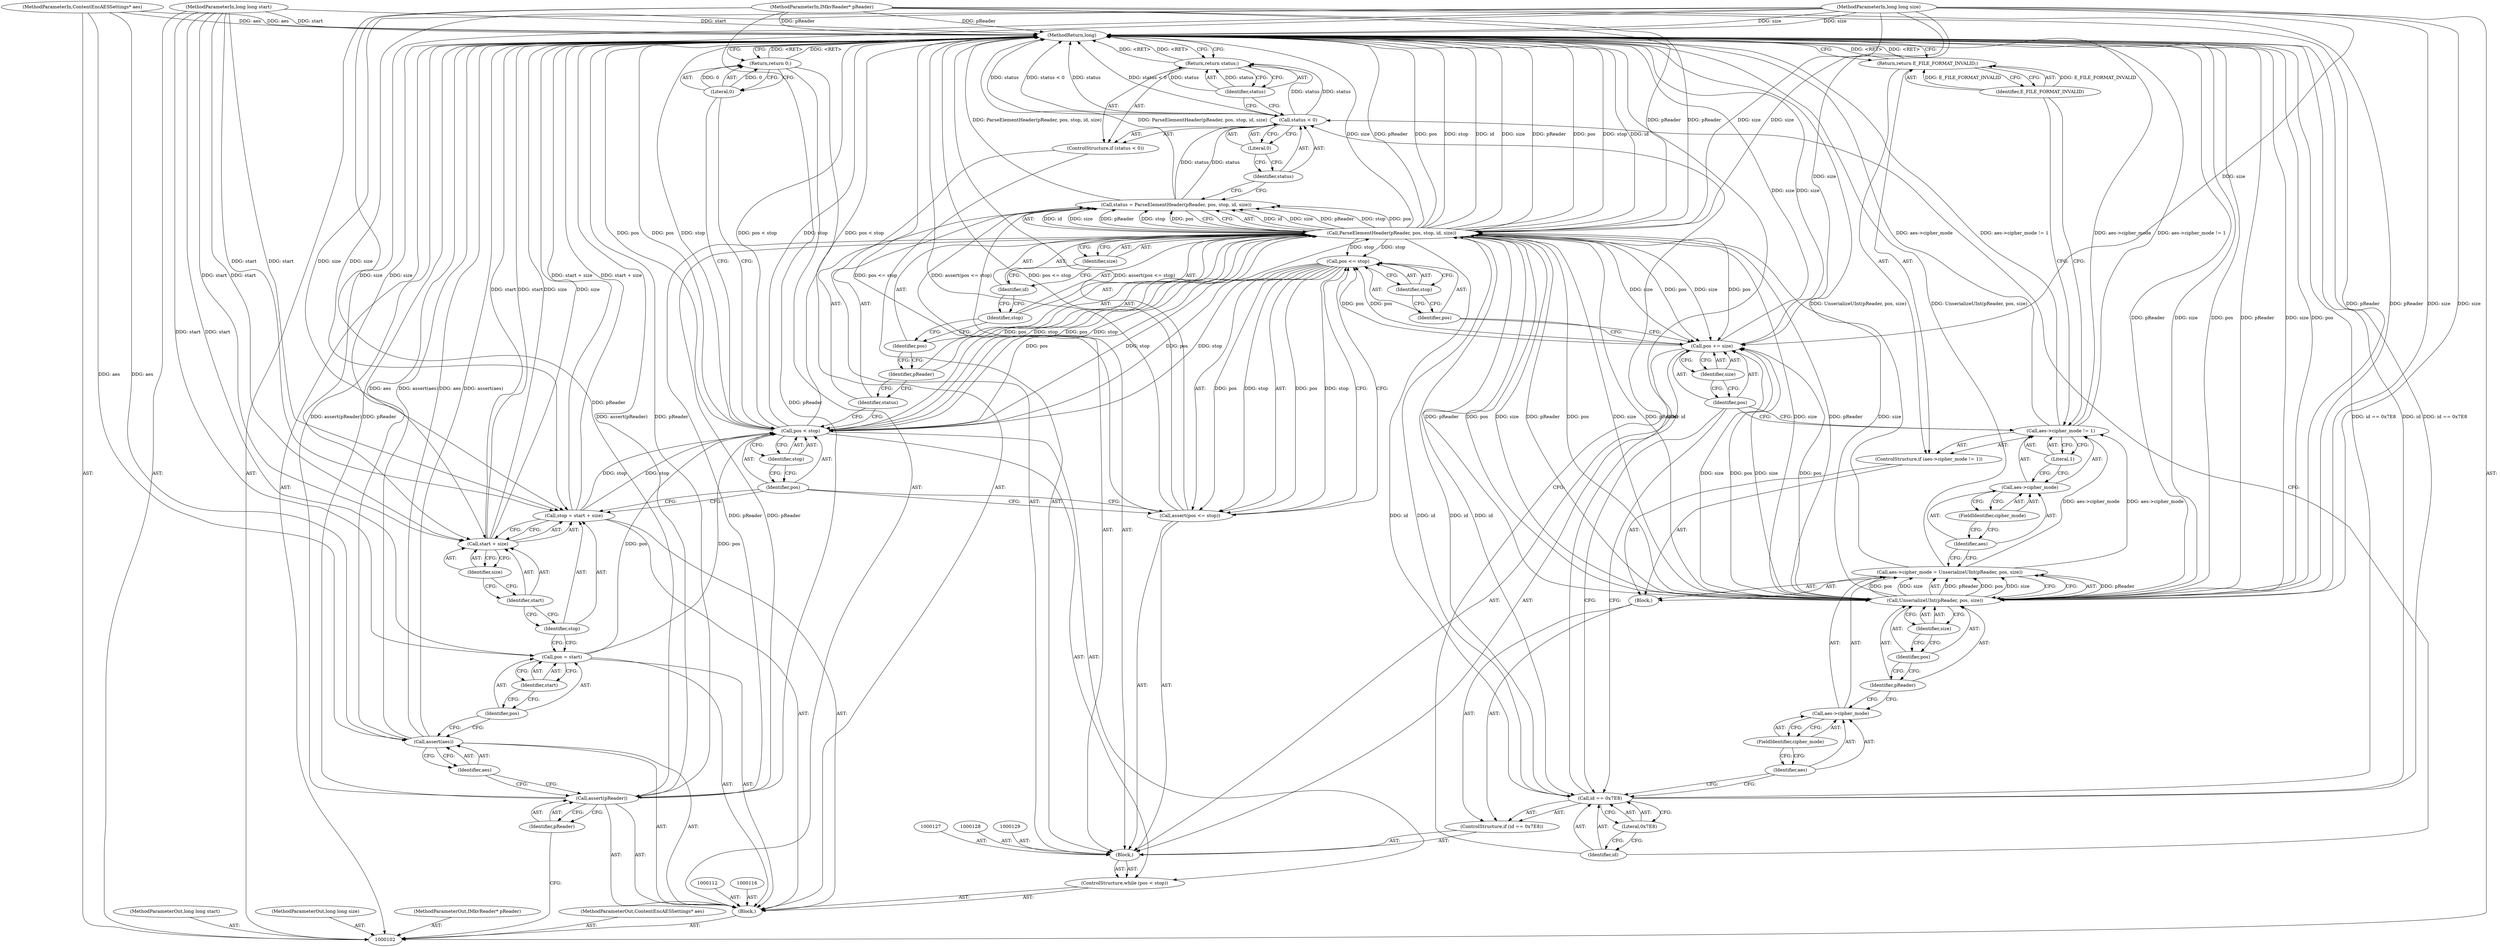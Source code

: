 digraph "1_Android_cc274e2abe8b2a6698a5c47d8aa4bb45f1f9538d_47" {
"1000174" [label="(MethodReturn,long)"];
"1000122" [label="(ControlStructure,while (pos < stop))"];
"1000125" [label="(Identifier,stop)"];
"1000123" [label="(Call,pos < stop)"];
"1000124" [label="(Identifier,pos)"];
"1000126" [label="(Block,)"];
"1000130" [label="(Call,status = ParseElementHeader(pReader, pos, stop, id, size))"];
"1000131" [label="(Identifier,status)"];
"1000132" [label="(Call,ParseElementHeader(pReader, pos, stop, id, size))"];
"1000133" [label="(Identifier,pReader)"];
"1000134" [label="(Identifier,pos)"];
"1000135" [label="(Identifier,stop)"];
"1000136" [label="(Identifier,id)"];
"1000137" [label="(Identifier,size)"];
"1000138" [label="(ControlStructure,if (status < 0))"];
"1000141" [label="(Literal,0)"];
"1000139" [label="(Call,status < 0)"];
"1000140" [label="(Identifier,status)"];
"1000142" [label="(Return,return status;)"];
"1000143" [label="(Identifier,status)"];
"1000144" [label="(ControlStructure,if (id == 0x7E8))"];
"1000147" [label="(Literal,0x7E8)"];
"1000148" [label="(Block,)"];
"1000145" [label="(Call,id == 0x7E8)"];
"1000146" [label="(Identifier,id)"];
"1000152" [label="(FieldIdentifier,cipher_mode)"];
"1000153" [label="(Call,UnserializeUInt(pReader, pos, size))"];
"1000154" [label="(Identifier,pReader)"];
"1000155" [label="(Identifier,pos)"];
"1000156" [label="(Identifier,size)"];
"1000149" [label="(Call,aes->cipher_mode = UnserializeUInt(pReader, pos, size))"];
"1000150" [label="(Call,aes->cipher_mode)"];
"1000151" [label="(Identifier,aes)"];
"1000157" [label="(ControlStructure,if (aes->cipher_mode != 1))"];
"1000161" [label="(FieldIdentifier,cipher_mode)"];
"1000162" [label="(Literal,1)"];
"1000158" [label="(Call,aes->cipher_mode != 1)"];
"1000159" [label="(Call,aes->cipher_mode)"];
"1000160" [label="(Identifier,aes)"];
"1000163" [label="(Return,return E_FILE_FORMAT_INVALID;)"];
"1000164" [label="(Identifier,E_FILE_FORMAT_INVALID)"];
"1000103" [label="(MethodParameterIn,long long start)"];
"1000243" [label="(MethodParameterOut,long long start)"];
"1000104" [label="(MethodParameterIn,long long size)"];
"1000244" [label="(MethodParameterOut,long long size)"];
"1000105" [label="(MethodParameterIn,IMkvReader* pReader)"];
"1000245" [label="(MethodParameterOut,IMkvReader* pReader)"];
"1000167" [label="(Identifier,size)"];
"1000165" [label="(Call,pos += size)"];
"1000166" [label="(Identifier,pos)"];
"1000169" [label="(Call,pos <= stop)"];
"1000170" [label="(Identifier,pos)"];
"1000171" [label="(Identifier,stop)"];
"1000168" [label="(Call,assert(pos <= stop))"];
"1000173" [label="(Literal,0)"];
"1000172" [label="(Return,return 0;)"];
"1000106" [label="(MethodParameterIn,ContentEncAESSettings* aes)"];
"1000246" [label="(MethodParameterOut,ContentEncAESSettings* aes)"];
"1000107" [label="(Block,)"];
"1000108" [label="(Call,assert(pReader))"];
"1000109" [label="(Identifier,pReader)"];
"1000110" [label="(Call,assert(aes))"];
"1000111" [label="(Identifier,aes)"];
"1000113" [label="(Call,pos = start)"];
"1000114" [label="(Identifier,pos)"];
"1000115" [label="(Identifier,start)"];
"1000117" [label="(Call,stop = start + size)"];
"1000118" [label="(Identifier,stop)"];
"1000119" [label="(Call,start + size)"];
"1000120" [label="(Identifier,start)"];
"1000121" [label="(Identifier,size)"];
"1000174" -> "1000102"  [label="AST: "];
"1000174" -> "1000142"  [label="CFG: "];
"1000174" -> "1000163"  [label="CFG: "];
"1000174" -> "1000172"  [label="CFG: "];
"1000142" -> "1000174"  [label="DDG: <RET>"];
"1000172" -> "1000174"  [label="DDG: <RET>"];
"1000163" -> "1000174"  [label="DDG: <RET>"];
"1000123" -> "1000174"  [label="DDG: stop"];
"1000123" -> "1000174"  [label="DDG: pos < stop"];
"1000123" -> "1000174"  [label="DDG: pos"];
"1000108" -> "1000174"  [label="DDG: assert(pReader)"];
"1000108" -> "1000174"  [label="DDG: pReader"];
"1000168" -> "1000174"  [label="DDG: pos <= stop"];
"1000168" -> "1000174"  [label="DDG: assert(pos <= stop)"];
"1000104" -> "1000174"  [label="DDG: size"];
"1000105" -> "1000174"  [label="DDG: pReader"];
"1000139" -> "1000174"  [label="DDG: status"];
"1000139" -> "1000174"  [label="DDG: status < 0"];
"1000119" -> "1000174"  [label="DDG: size"];
"1000119" -> "1000174"  [label="DDG: start"];
"1000149" -> "1000174"  [label="DDG: UnserializeUInt(pReader, pos, size)"];
"1000132" -> "1000174"  [label="DDG: pReader"];
"1000132" -> "1000174"  [label="DDG: pos"];
"1000132" -> "1000174"  [label="DDG: stop"];
"1000132" -> "1000174"  [label="DDG: id"];
"1000132" -> "1000174"  [label="DDG: size"];
"1000153" -> "1000174"  [label="DDG: pReader"];
"1000153" -> "1000174"  [label="DDG: size"];
"1000153" -> "1000174"  [label="DDG: pos"];
"1000117" -> "1000174"  [label="DDG: start + size"];
"1000145" -> "1000174"  [label="DDG: id"];
"1000145" -> "1000174"  [label="DDG: id == 0x7E8"];
"1000110" -> "1000174"  [label="DDG: aes"];
"1000110" -> "1000174"  [label="DDG: assert(aes)"];
"1000158" -> "1000174"  [label="DDG: aes->cipher_mode"];
"1000158" -> "1000174"  [label="DDG: aes->cipher_mode != 1"];
"1000130" -> "1000174"  [label="DDG: ParseElementHeader(pReader, pos, stop, id, size)"];
"1000165" -> "1000174"  [label="DDG: size"];
"1000103" -> "1000174"  [label="DDG: start"];
"1000106" -> "1000174"  [label="DDG: aes"];
"1000122" -> "1000107"  [label="AST: "];
"1000123" -> "1000122"  [label="AST: "];
"1000126" -> "1000122"  [label="AST: "];
"1000125" -> "1000123"  [label="AST: "];
"1000125" -> "1000124"  [label="CFG: "];
"1000123" -> "1000125"  [label="CFG: "];
"1000123" -> "1000122"  [label="AST: "];
"1000123" -> "1000125"  [label="CFG: "];
"1000124" -> "1000123"  [label="AST: "];
"1000125" -> "1000123"  [label="AST: "];
"1000131" -> "1000123"  [label="CFG: "];
"1000173" -> "1000123"  [label="CFG: "];
"1000123" -> "1000174"  [label="DDG: stop"];
"1000123" -> "1000174"  [label="DDG: pos < stop"];
"1000123" -> "1000174"  [label="DDG: pos"];
"1000113" -> "1000123"  [label="DDG: pos"];
"1000169" -> "1000123"  [label="DDG: pos"];
"1000169" -> "1000123"  [label="DDG: stop"];
"1000117" -> "1000123"  [label="DDG: stop"];
"1000123" -> "1000132"  [label="DDG: pos"];
"1000123" -> "1000132"  [label="DDG: stop"];
"1000124" -> "1000123"  [label="AST: "];
"1000124" -> "1000168"  [label="CFG: "];
"1000124" -> "1000117"  [label="CFG: "];
"1000125" -> "1000124"  [label="CFG: "];
"1000126" -> "1000122"  [label="AST: "];
"1000127" -> "1000126"  [label="AST: "];
"1000128" -> "1000126"  [label="AST: "];
"1000129" -> "1000126"  [label="AST: "];
"1000130" -> "1000126"  [label="AST: "];
"1000138" -> "1000126"  [label="AST: "];
"1000144" -> "1000126"  [label="AST: "];
"1000165" -> "1000126"  [label="AST: "];
"1000168" -> "1000126"  [label="AST: "];
"1000130" -> "1000126"  [label="AST: "];
"1000130" -> "1000132"  [label="CFG: "];
"1000131" -> "1000130"  [label="AST: "];
"1000132" -> "1000130"  [label="AST: "];
"1000140" -> "1000130"  [label="CFG: "];
"1000130" -> "1000174"  [label="DDG: ParseElementHeader(pReader, pos, stop, id, size)"];
"1000132" -> "1000130"  [label="DDG: id"];
"1000132" -> "1000130"  [label="DDG: size"];
"1000132" -> "1000130"  [label="DDG: pReader"];
"1000132" -> "1000130"  [label="DDG: stop"];
"1000132" -> "1000130"  [label="DDG: pos"];
"1000130" -> "1000139"  [label="DDG: status"];
"1000131" -> "1000130"  [label="AST: "];
"1000131" -> "1000123"  [label="CFG: "];
"1000133" -> "1000131"  [label="CFG: "];
"1000132" -> "1000130"  [label="AST: "];
"1000132" -> "1000137"  [label="CFG: "];
"1000133" -> "1000132"  [label="AST: "];
"1000134" -> "1000132"  [label="AST: "];
"1000135" -> "1000132"  [label="AST: "];
"1000136" -> "1000132"  [label="AST: "];
"1000137" -> "1000132"  [label="AST: "];
"1000130" -> "1000132"  [label="CFG: "];
"1000132" -> "1000174"  [label="DDG: pReader"];
"1000132" -> "1000174"  [label="DDG: pos"];
"1000132" -> "1000174"  [label="DDG: stop"];
"1000132" -> "1000174"  [label="DDG: id"];
"1000132" -> "1000174"  [label="DDG: size"];
"1000132" -> "1000130"  [label="DDG: id"];
"1000132" -> "1000130"  [label="DDG: size"];
"1000132" -> "1000130"  [label="DDG: pReader"];
"1000132" -> "1000130"  [label="DDG: stop"];
"1000132" -> "1000130"  [label="DDG: pos"];
"1000153" -> "1000132"  [label="DDG: pReader"];
"1000153" -> "1000132"  [label="DDG: size"];
"1000108" -> "1000132"  [label="DDG: pReader"];
"1000105" -> "1000132"  [label="DDG: pReader"];
"1000123" -> "1000132"  [label="DDG: pos"];
"1000123" -> "1000132"  [label="DDG: stop"];
"1000145" -> "1000132"  [label="DDG: id"];
"1000104" -> "1000132"  [label="DDG: size"];
"1000132" -> "1000145"  [label="DDG: id"];
"1000132" -> "1000153"  [label="DDG: pReader"];
"1000132" -> "1000153"  [label="DDG: pos"];
"1000132" -> "1000153"  [label="DDG: size"];
"1000132" -> "1000165"  [label="DDG: size"];
"1000132" -> "1000165"  [label="DDG: pos"];
"1000132" -> "1000169"  [label="DDG: stop"];
"1000133" -> "1000132"  [label="AST: "];
"1000133" -> "1000131"  [label="CFG: "];
"1000134" -> "1000133"  [label="CFG: "];
"1000134" -> "1000132"  [label="AST: "];
"1000134" -> "1000133"  [label="CFG: "];
"1000135" -> "1000134"  [label="CFG: "];
"1000135" -> "1000132"  [label="AST: "];
"1000135" -> "1000134"  [label="CFG: "];
"1000136" -> "1000135"  [label="CFG: "];
"1000136" -> "1000132"  [label="AST: "];
"1000136" -> "1000135"  [label="CFG: "];
"1000137" -> "1000136"  [label="CFG: "];
"1000137" -> "1000132"  [label="AST: "];
"1000137" -> "1000136"  [label="CFG: "];
"1000132" -> "1000137"  [label="CFG: "];
"1000138" -> "1000126"  [label="AST: "];
"1000139" -> "1000138"  [label="AST: "];
"1000142" -> "1000138"  [label="AST: "];
"1000141" -> "1000139"  [label="AST: "];
"1000141" -> "1000140"  [label="CFG: "];
"1000139" -> "1000141"  [label="CFG: "];
"1000139" -> "1000138"  [label="AST: "];
"1000139" -> "1000141"  [label="CFG: "];
"1000140" -> "1000139"  [label="AST: "];
"1000141" -> "1000139"  [label="AST: "];
"1000143" -> "1000139"  [label="CFG: "];
"1000146" -> "1000139"  [label="CFG: "];
"1000139" -> "1000174"  [label="DDG: status"];
"1000139" -> "1000174"  [label="DDG: status < 0"];
"1000130" -> "1000139"  [label="DDG: status"];
"1000139" -> "1000142"  [label="DDG: status"];
"1000140" -> "1000139"  [label="AST: "];
"1000140" -> "1000130"  [label="CFG: "];
"1000141" -> "1000140"  [label="CFG: "];
"1000142" -> "1000138"  [label="AST: "];
"1000142" -> "1000143"  [label="CFG: "];
"1000143" -> "1000142"  [label="AST: "];
"1000174" -> "1000142"  [label="CFG: "];
"1000142" -> "1000174"  [label="DDG: <RET>"];
"1000143" -> "1000142"  [label="DDG: status"];
"1000139" -> "1000142"  [label="DDG: status"];
"1000143" -> "1000142"  [label="AST: "];
"1000143" -> "1000139"  [label="CFG: "];
"1000142" -> "1000143"  [label="CFG: "];
"1000143" -> "1000142"  [label="DDG: status"];
"1000144" -> "1000126"  [label="AST: "];
"1000145" -> "1000144"  [label="AST: "];
"1000148" -> "1000144"  [label="AST: "];
"1000147" -> "1000145"  [label="AST: "];
"1000147" -> "1000146"  [label="CFG: "];
"1000145" -> "1000147"  [label="CFG: "];
"1000148" -> "1000144"  [label="AST: "];
"1000149" -> "1000148"  [label="AST: "];
"1000157" -> "1000148"  [label="AST: "];
"1000145" -> "1000144"  [label="AST: "];
"1000145" -> "1000147"  [label="CFG: "];
"1000146" -> "1000145"  [label="AST: "];
"1000147" -> "1000145"  [label="AST: "];
"1000151" -> "1000145"  [label="CFG: "];
"1000166" -> "1000145"  [label="CFG: "];
"1000145" -> "1000174"  [label="DDG: id"];
"1000145" -> "1000174"  [label="DDG: id == 0x7E8"];
"1000145" -> "1000132"  [label="DDG: id"];
"1000132" -> "1000145"  [label="DDG: id"];
"1000146" -> "1000145"  [label="AST: "];
"1000146" -> "1000139"  [label="CFG: "];
"1000147" -> "1000146"  [label="CFG: "];
"1000152" -> "1000150"  [label="AST: "];
"1000152" -> "1000151"  [label="CFG: "];
"1000150" -> "1000152"  [label="CFG: "];
"1000153" -> "1000149"  [label="AST: "];
"1000153" -> "1000156"  [label="CFG: "];
"1000154" -> "1000153"  [label="AST: "];
"1000155" -> "1000153"  [label="AST: "];
"1000156" -> "1000153"  [label="AST: "];
"1000149" -> "1000153"  [label="CFG: "];
"1000153" -> "1000174"  [label="DDG: pReader"];
"1000153" -> "1000174"  [label="DDG: size"];
"1000153" -> "1000174"  [label="DDG: pos"];
"1000153" -> "1000132"  [label="DDG: pReader"];
"1000153" -> "1000132"  [label="DDG: size"];
"1000153" -> "1000149"  [label="DDG: pReader"];
"1000153" -> "1000149"  [label="DDG: pos"];
"1000153" -> "1000149"  [label="DDG: size"];
"1000132" -> "1000153"  [label="DDG: pReader"];
"1000132" -> "1000153"  [label="DDG: pos"];
"1000132" -> "1000153"  [label="DDG: size"];
"1000105" -> "1000153"  [label="DDG: pReader"];
"1000104" -> "1000153"  [label="DDG: size"];
"1000153" -> "1000165"  [label="DDG: size"];
"1000153" -> "1000165"  [label="DDG: pos"];
"1000154" -> "1000153"  [label="AST: "];
"1000154" -> "1000150"  [label="CFG: "];
"1000155" -> "1000154"  [label="CFG: "];
"1000155" -> "1000153"  [label="AST: "];
"1000155" -> "1000154"  [label="CFG: "];
"1000156" -> "1000155"  [label="CFG: "];
"1000156" -> "1000153"  [label="AST: "];
"1000156" -> "1000155"  [label="CFG: "];
"1000153" -> "1000156"  [label="CFG: "];
"1000149" -> "1000148"  [label="AST: "];
"1000149" -> "1000153"  [label="CFG: "];
"1000150" -> "1000149"  [label="AST: "];
"1000153" -> "1000149"  [label="AST: "];
"1000160" -> "1000149"  [label="CFG: "];
"1000149" -> "1000174"  [label="DDG: UnserializeUInt(pReader, pos, size)"];
"1000153" -> "1000149"  [label="DDG: pReader"];
"1000153" -> "1000149"  [label="DDG: pos"];
"1000153" -> "1000149"  [label="DDG: size"];
"1000149" -> "1000158"  [label="DDG: aes->cipher_mode"];
"1000150" -> "1000149"  [label="AST: "];
"1000150" -> "1000152"  [label="CFG: "];
"1000151" -> "1000150"  [label="AST: "];
"1000152" -> "1000150"  [label="AST: "];
"1000154" -> "1000150"  [label="CFG: "];
"1000151" -> "1000150"  [label="AST: "];
"1000151" -> "1000145"  [label="CFG: "];
"1000152" -> "1000151"  [label="CFG: "];
"1000157" -> "1000148"  [label="AST: "];
"1000158" -> "1000157"  [label="AST: "];
"1000163" -> "1000157"  [label="AST: "];
"1000161" -> "1000159"  [label="AST: "];
"1000161" -> "1000160"  [label="CFG: "];
"1000159" -> "1000161"  [label="CFG: "];
"1000162" -> "1000158"  [label="AST: "];
"1000162" -> "1000159"  [label="CFG: "];
"1000158" -> "1000162"  [label="CFG: "];
"1000158" -> "1000157"  [label="AST: "];
"1000158" -> "1000162"  [label="CFG: "];
"1000159" -> "1000158"  [label="AST: "];
"1000162" -> "1000158"  [label="AST: "];
"1000164" -> "1000158"  [label="CFG: "];
"1000166" -> "1000158"  [label="CFG: "];
"1000158" -> "1000174"  [label="DDG: aes->cipher_mode"];
"1000158" -> "1000174"  [label="DDG: aes->cipher_mode != 1"];
"1000149" -> "1000158"  [label="DDG: aes->cipher_mode"];
"1000159" -> "1000158"  [label="AST: "];
"1000159" -> "1000161"  [label="CFG: "];
"1000160" -> "1000159"  [label="AST: "];
"1000161" -> "1000159"  [label="AST: "];
"1000162" -> "1000159"  [label="CFG: "];
"1000160" -> "1000159"  [label="AST: "];
"1000160" -> "1000149"  [label="CFG: "];
"1000161" -> "1000160"  [label="CFG: "];
"1000163" -> "1000157"  [label="AST: "];
"1000163" -> "1000164"  [label="CFG: "];
"1000164" -> "1000163"  [label="AST: "];
"1000174" -> "1000163"  [label="CFG: "];
"1000163" -> "1000174"  [label="DDG: <RET>"];
"1000164" -> "1000163"  [label="DDG: E_FILE_FORMAT_INVALID"];
"1000164" -> "1000163"  [label="AST: "];
"1000164" -> "1000158"  [label="CFG: "];
"1000163" -> "1000164"  [label="CFG: "];
"1000164" -> "1000163"  [label="DDG: E_FILE_FORMAT_INVALID"];
"1000103" -> "1000102"  [label="AST: "];
"1000103" -> "1000174"  [label="DDG: start"];
"1000103" -> "1000113"  [label="DDG: start"];
"1000103" -> "1000117"  [label="DDG: start"];
"1000103" -> "1000119"  [label="DDG: start"];
"1000243" -> "1000102"  [label="AST: "];
"1000104" -> "1000102"  [label="AST: "];
"1000104" -> "1000174"  [label="DDG: size"];
"1000104" -> "1000117"  [label="DDG: size"];
"1000104" -> "1000119"  [label="DDG: size"];
"1000104" -> "1000132"  [label="DDG: size"];
"1000104" -> "1000153"  [label="DDG: size"];
"1000104" -> "1000165"  [label="DDG: size"];
"1000244" -> "1000102"  [label="AST: "];
"1000105" -> "1000102"  [label="AST: "];
"1000105" -> "1000174"  [label="DDG: pReader"];
"1000105" -> "1000108"  [label="DDG: pReader"];
"1000105" -> "1000132"  [label="DDG: pReader"];
"1000105" -> "1000153"  [label="DDG: pReader"];
"1000245" -> "1000102"  [label="AST: "];
"1000167" -> "1000165"  [label="AST: "];
"1000167" -> "1000166"  [label="CFG: "];
"1000165" -> "1000167"  [label="CFG: "];
"1000165" -> "1000126"  [label="AST: "];
"1000165" -> "1000167"  [label="CFG: "];
"1000166" -> "1000165"  [label="AST: "];
"1000167" -> "1000165"  [label="AST: "];
"1000170" -> "1000165"  [label="CFG: "];
"1000165" -> "1000174"  [label="DDG: size"];
"1000153" -> "1000165"  [label="DDG: size"];
"1000153" -> "1000165"  [label="DDG: pos"];
"1000132" -> "1000165"  [label="DDG: size"];
"1000132" -> "1000165"  [label="DDG: pos"];
"1000104" -> "1000165"  [label="DDG: size"];
"1000165" -> "1000169"  [label="DDG: pos"];
"1000166" -> "1000165"  [label="AST: "];
"1000166" -> "1000158"  [label="CFG: "];
"1000166" -> "1000145"  [label="CFG: "];
"1000167" -> "1000166"  [label="CFG: "];
"1000169" -> "1000168"  [label="AST: "];
"1000169" -> "1000171"  [label="CFG: "];
"1000170" -> "1000169"  [label="AST: "];
"1000171" -> "1000169"  [label="AST: "];
"1000168" -> "1000169"  [label="CFG: "];
"1000169" -> "1000123"  [label="DDG: pos"];
"1000169" -> "1000123"  [label="DDG: stop"];
"1000169" -> "1000168"  [label="DDG: pos"];
"1000169" -> "1000168"  [label="DDG: stop"];
"1000165" -> "1000169"  [label="DDG: pos"];
"1000132" -> "1000169"  [label="DDG: stop"];
"1000170" -> "1000169"  [label="AST: "];
"1000170" -> "1000165"  [label="CFG: "];
"1000171" -> "1000170"  [label="CFG: "];
"1000171" -> "1000169"  [label="AST: "];
"1000171" -> "1000170"  [label="CFG: "];
"1000169" -> "1000171"  [label="CFG: "];
"1000168" -> "1000126"  [label="AST: "];
"1000168" -> "1000169"  [label="CFG: "];
"1000169" -> "1000168"  [label="AST: "];
"1000124" -> "1000168"  [label="CFG: "];
"1000168" -> "1000174"  [label="DDG: pos <= stop"];
"1000168" -> "1000174"  [label="DDG: assert(pos <= stop)"];
"1000169" -> "1000168"  [label="DDG: pos"];
"1000169" -> "1000168"  [label="DDG: stop"];
"1000173" -> "1000172"  [label="AST: "];
"1000173" -> "1000123"  [label="CFG: "];
"1000172" -> "1000173"  [label="CFG: "];
"1000173" -> "1000172"  [label="DDG: 0"];
"1000172" -> "1000107"  [label="AST: "];
"1000172" -> "1000173"  [label="CFG: "];
"1000173" -> "1000172"  [label="AST: "];
"1000174" -> "1000172"  [label="CFG: "];
"1000172" -> "1000174"  [label="DDG: <RET>"];
"1000173" -> "1000172"  [label="DDG: 0"];
"1000106" -> "1000102"  [label="AST: "];
"1000106" -> "1000174"  [label="DDG: aes"];
"1000106" -> "1000110"  [label="DDG: aes"];
"1000246" -> "1000102"  [label="AST: "];
"1000107" -> "1000102"  [label="AST: "];
"1000108" -> "1000107"  [label="AST: "];
"1000110" -> "1000107"  [label="AST: "];
"1000112" -> "1000107"  [label="AST: "];
"1000113" -> "1000107"  [label="AST: "];
"1000116" -> "1000107"  [label="AST: "];
"1000117" -> "1000107"  [label="AST: "];
"1000122" -> "1000107"  [label="AST: "];
"1000172" -> "1000107"  [label="AST: "];
"1000108" -> "1000107"  [label="AST: "];
"1000108" -> "1000109"  [label="CFG: "];
"1000109" -> "1000108"  [label="AST: "];
"1000111" -> "1000108"  [label="CFG: "];
"1000108" -> "1000174"  [label="DDG: assert(pReader)"];
"1000108" -> "1000174"  [label="DDG: pReader"];
"1000105" -> "1000108"  [label="DDG: pReader"];
"1000108" -> "1000132"  [label="DDG: pReader"];
"1000109" -> "1000108"  [label="AST: "];
"1000109" -> "1000102"  [label="CFG: "];
"1000108" -> "1000109"  [label="CFG: "];
"1000110" -> "1000107"  [label="AST: "];
"1000110" -> "1000111"  [label="CFG: "];
"1000111" -> "1000110"  [label="AST: "];
"1000114" -> "1000110"  [label="CFG: "];
"1000110" -> "1000174"  [label="DDG: aes"];
"1000110" -> "1000174"  [label="DDG: assert(aes)"];
"1000106" -> "1000110"  [label="DDG: aes"];
"1000111" -> "1000110"  [label="AST: "];
"1000111" -> "1000108"  [label="CFG: "];
"1000110" -> "1000111"  [label="CFG: "];
"1000113" -> "1000107"  [label="AST: "];
"1000113" -> "1000115"  [label="CFG: "];
"1000114" -> "1000113"  [label="AST: "];
"1000115" -> "1000113"  [label="AST: "];
"1000118" -> "1000113"  [label="CFG: "];
"1000103" -> "1000113"  [label="DDG: start"];
"1000113" -> "1000123"  [label="DDG: pos"];
"1000114" -> "1000113"  [label="AST: "];
"1000114" -> "1000110"  [label="CFG: "];
"1000115" -> "1000114"  [label="CFG: "];
"1000115" -> "1000113"  [label="AST: "];
"1000115" -> "1000114"  [label="CFG: "];
"1000113" -> "1000115"  [label="CFG: "];
"1000117" -> "1000107"  [label="AST: "];
"1000117" -> "1000119"  [label="CFG: "];
"1000118" -> "1000117"  [label="AST: "];
"1000119" -> "1000117"  [label="AST: "];
"1000124" -> "1000117"  [label="CFG: "];
"1000117" -> "1000174"  [label="DDG: start + size"];
"1000103" -> "1000117"  [label="DDG: start"];
"1000104" -> "1000117"  [label="DDG: size"];
"1000117" -> "1000123"  [label="DDG: stop"];
"1000118" -> "1000117"  [label="AST: "];
"1000118" -> "1000113"  [label="CFG: "];
"1000120" -> "1000118"  [label="CFG: "];
"1000119" -> "1000117"  [label="AST: "];
"1000119" -> "1000121"  [label="CFG: "];
"1000120" -> "1000119"  [label="AST: "];
"1000121" -> "1000119"  [label="AST: "];
"1000117" -> "1000119"  [label="CFG: "];
"1000119" -> "1000174"  [label="DDG: size"];
"1000119" -> "1000174"  [label="DDG: start"];
"1000103" -> "1000119"  [label="DDG: start"];
"1000104" -> "1000119"  [label="DDG: size"];
"1000120" -> "1000119"  [label="AST: "];
"1000120" -> "1000118"  [label="CFG: "];
"1000121" -> "1000120"  [label="CFG: "];
"1000121" -> "1000119"  [label="AST: "];
"1000121" -> "1000120"  [label="CFG: "];
"1000119" -> "1000121"  [label="CFG: "];
}
